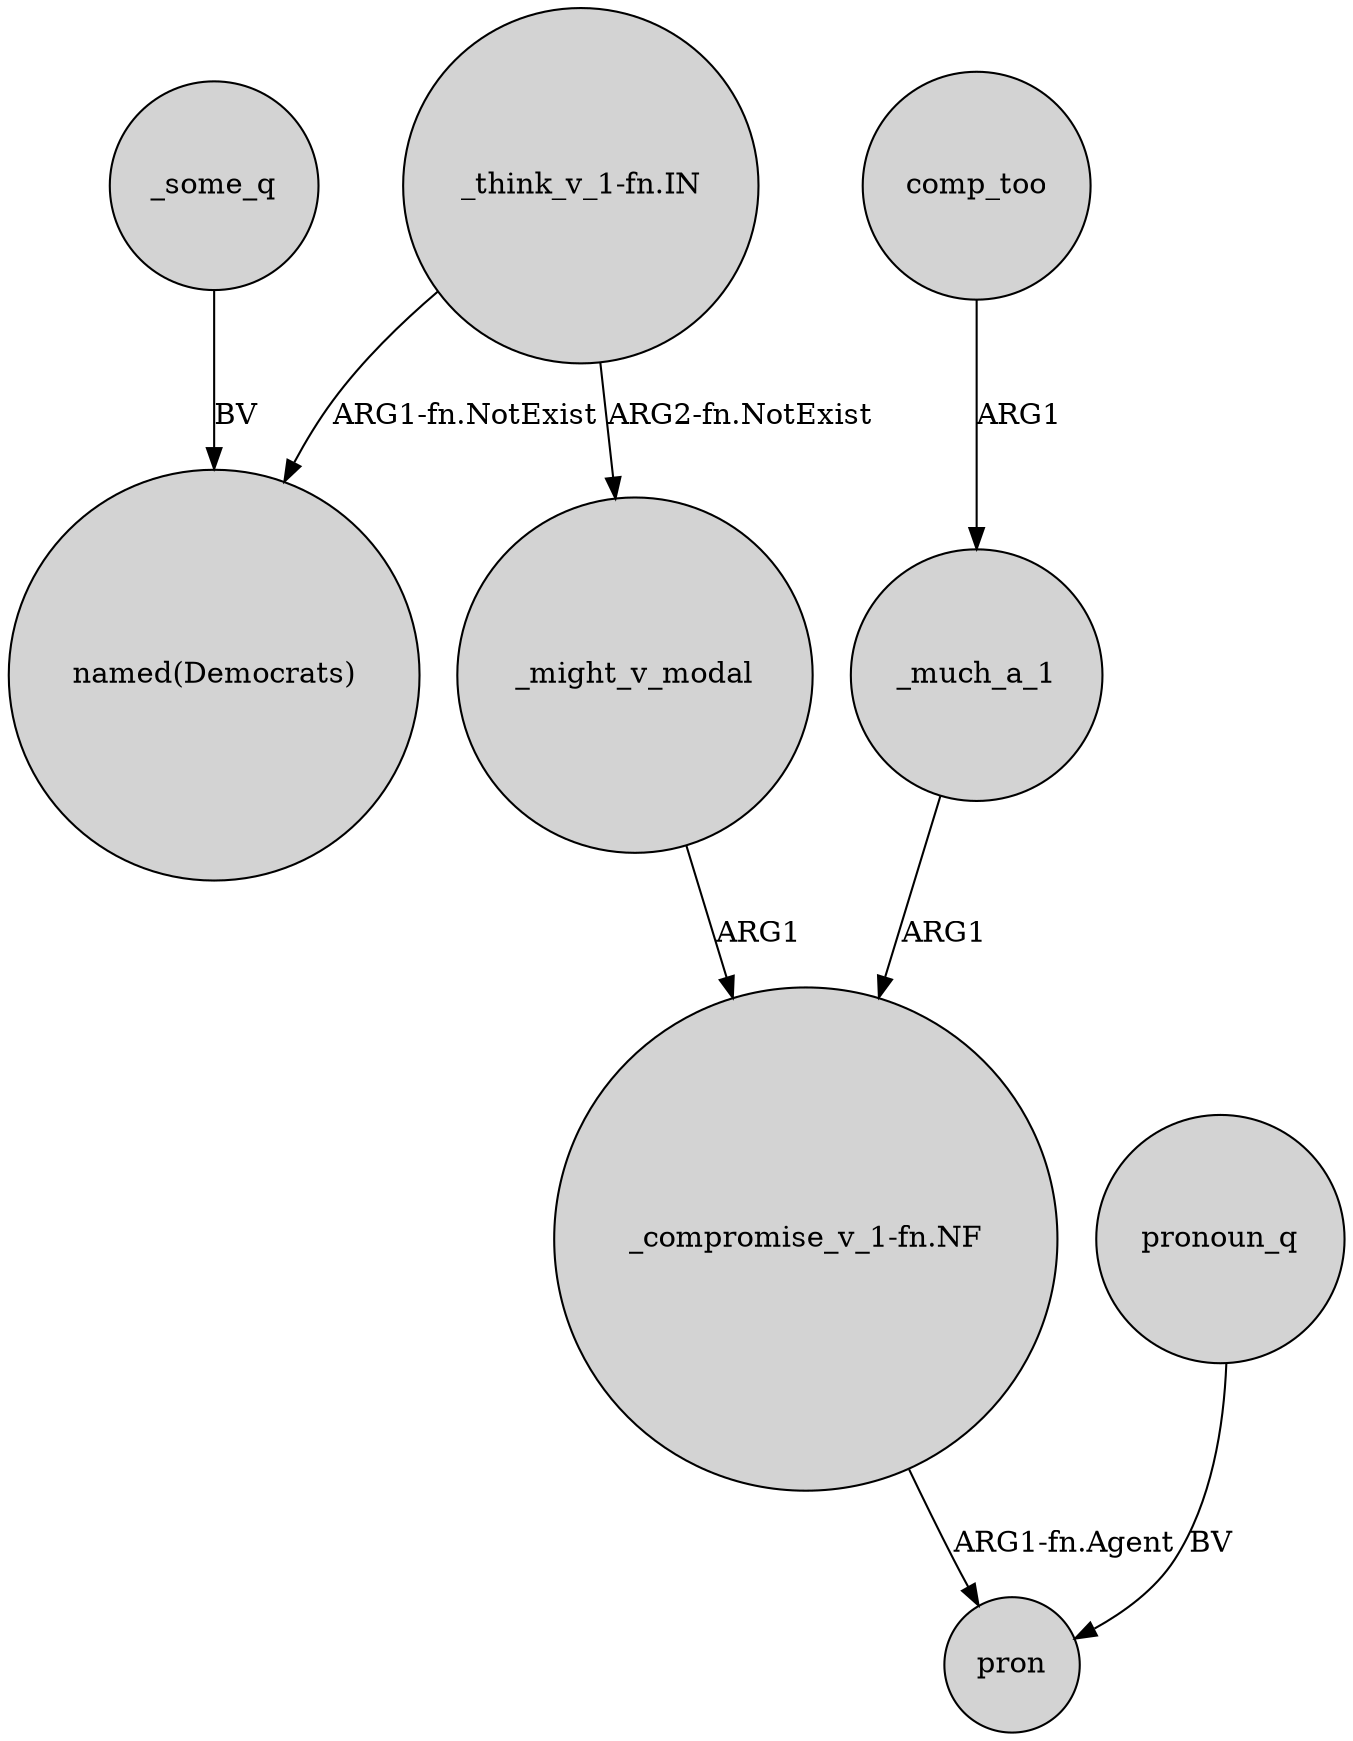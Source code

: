 digraph {
	node [shape=circle style=filled]
	_some_q -> "named(Democrats)" [label=BV]
	"_think_v_1-fn.IN" -> _might_v_modal [label="ARG2-fn.NotExist"]
	comp_too -> _much_a_1 [label=ARG1]
	_much_a_1 -> "_compromise_v_1-fn.NF" [label=ARG1]
	_might_v_modal -> "_compromise_v_1-fn.NF" [label=ARG1]
	"_think_v_1-fn.IN" -> "named(Democrats)" [label="ARG1-fn.NotExist"]
	"_compromise_v_1-fn.NF" -> pron [label="ARG1-fn.Agent"]
	pronoun_q -> pron [label=BV]
}
